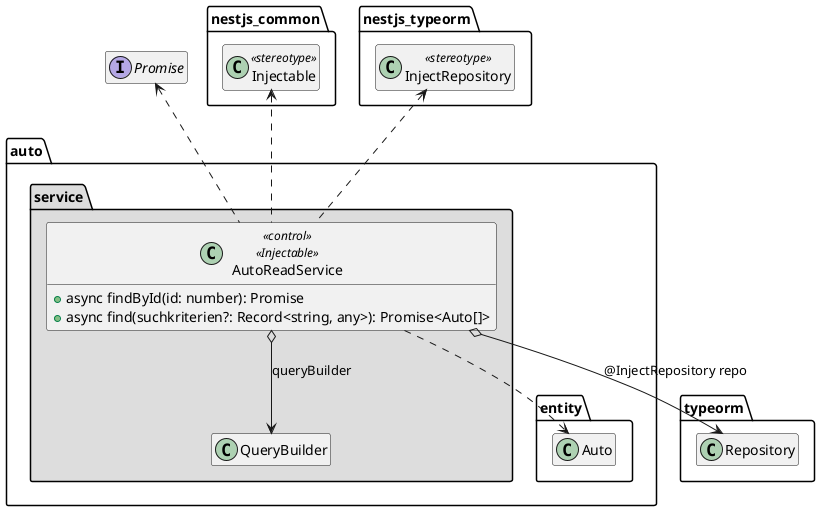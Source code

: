 @startuml Anwendungskern

' --- Promise Interface
interface Promise

' --- NestJS common package
package nestjs_common {
  class Injectable <<stereotype>>
}

' --- TypeORM
package typeorm {
  class Repository
}

' --- NestJS TypeORM
package nestjs_typeorm {
  class InjectRepository <<stereotype>>
}

' --- Auto Domain
package auto {
  package entity {
    class Auto
  }

  package service #DDDDDD {
    class QueryBuilder

    class AutoReadService <<control>> <<Injectable>> {
      + async findById(id: number): Promise
      + async find(suchkriterien?: Record<string, any>): Promise<Auto[]>
    }

    AutoReadService o--> QueryBuilder : queryBuilder
    AutoReadService o--> Repository : @InjectRepository repo

    AutoReadService .up.> Injectable
    AutoReadService .up.> InjectRepository

    AutoReadService .up.> Promise
    AutoReadService ..> Auto

  }
}

hide empty members

@enduml
